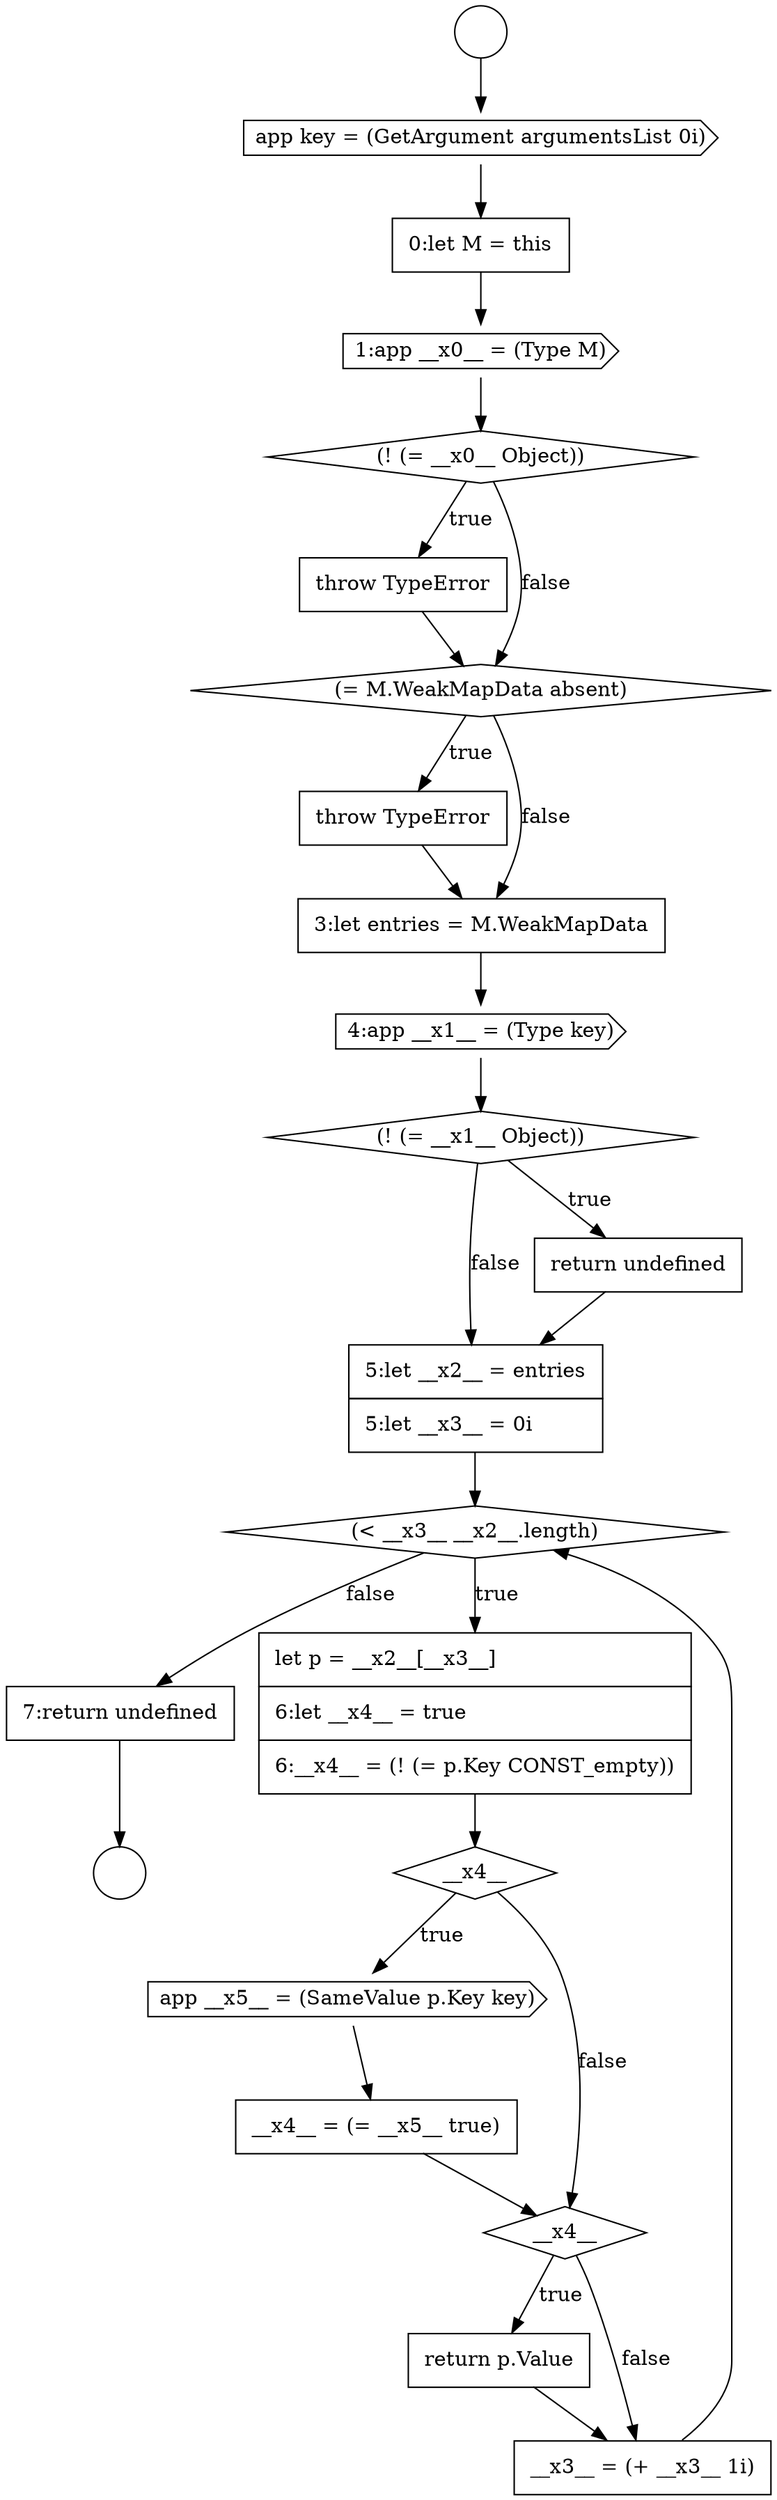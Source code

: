 digraph {
  node15239 [shape=none, margin=0, label=<<font color="black">
    <table border="0" cellborder="1" cellspacing="0" cellpadding="10">
      <tr><td align="left">0:let M = this</td></tr>
    </table>
  </font>> color="black" fillcolor="white" style=filled]
  node15254 [shape=none, margin=0, label=<<font color="black">
    <table border="0" cellborder="1" cellspacing="0" cellpadding="10">
      <tr><td align="left">__x4__ = (= __x5__ true)</td></tr>
    </table>
  </font>> color="black" fillcolor="white" style=filled]
  node15250 [shape=diamond, label=<<font color="black">(&lt; __x3__ __x2__.length)</font>> color="black" fillcolor="white" style=filled]
  node15246 [shape=cds, label=<<font color="black">4:app __x1__ = (Type key)</font>> color="black" fillcolor="white" style=filled]
  node15258 [shape=none, margin=0, label=<<font color="black">
    <table border="0" cellborder="1" cellspacing="0" cellpadding="10">
      <tr><td align="left">7:return undefined</td></tr>
    </table>
  </font>> color="black" fillcolor="white" style=filled]
  node15253 [shape=cds, label=<<font color="black">app __x5__ = (SameValue p.Key key)</font>> color="black" fillcolor="white" style=filled]
  node15249 [shape=none, margin=0, label=<<font color="black">
    <table border="0" cellborder="1" cellspacing="0" cellpadding="10">
      <tr><td align="left">5:let __x2__ = entries</td></tr>
      <tr><td align="left">5:let __x3__ = 0i</td></tr>
    </table>
  </font>> color="black" fillcolor="white" style=filled]
  node15247 [shape=diamond, label=<<font color="black">(! (= __x1__ Object))</font>> color="black" fillcolor="white" style=filled]
  node15244 [shape=none, margin=0, label=<<font color="black">
    <table border="0" cellborder="1" cellspacing="0" cellpadding="10">
      <tr><td align="left">throw TypeError</td></tr>
    </table>
  </font>> color="black" fillcolor="white" style=filled]
  node15237 [shape=circle label=" " color="black" fillcolor="white" style=filled]
  node15252 [shape=diamond, label=<<font color="black">__x4__</font>> color="black" fillcolor="white" style=filled]
  node15256 [shape=none, margin=0, label=<<font color="black">
    <table border="0" cellborder="1" cellspacing="0" cellpadding="10">
      <tr><td align="left">return p.Value</td></tr>
    </table>
  </font>> color="black" fillcolor="white" style=filled]
  node15255 [shape=diamond, label=<<font color="black">__x4__</font>> color="black" fillcolor="white" style=filled]
  node15236 [shape=circle label=" " color="black" fillcolor="white" style=filled]
  node15245 [shape=none, margin=0, label=<<font color="black">
    <table border="0" cellborder="1" cellspacing="0" cellpadding="10">
      <tr><td align="left">3:let entries = M.WeakMapData</td></tr>
    </table>
  </font>> color="black" fillcolor="white" style=filled]
  node15251 [shape=none, margin=0, label=<<font color="black">
    <table border="0" cellborder="1" cellspacing="0" cellpadding="10">
      <tr><td align="left">let p = __x2__[__x3__]</td></tr>
      <tr><td align="left">6:let __x4__ = true</td></tr>
      <tr><td align="left">6:__x4__ = (! (= p.Key CONST_empty))</td></tr>
    </table>
  </font>> color="black" fillcolor="white" style=filled]
  node15257 [shape=none, margin=0, label=<<font color="black">
    <table border="0" cellborder="1" cellspacing="0" cellpadding="10">
      <tr><td align="left">__x3__ = (+ __x3__ 1i)</td></tr>
    </table>
  </font>> color="black" fillcolor="white" style=filled]
  node15242 [shape=none, margin=0, label=<<font color="black">
    <table border="0" cellborder="1" cellspacing="0" cellpadding="10">
      <tr><td align="left">throw TypeError</td></tr>
    </table>
  </font>> color="black" fillcolor="white" style=filled]
  node15243 [shape=diamond, label=<<font color="black">(= M.WeakMapData absent)</font>> color="black" fillcolor="white" style=filled]
  node15248 [shape=none, margin=0, label=<<font color="black">
    <table border="0" cellborder="1" cellspacing="0" cellpadding="10">
      <tr><td align="left">return undefined</td></tr>
    </table>
  </font>> color="black" fillcolor="white" style=filled]
  node15238 [shape=cds, label=<<font color="black">app key = (GetArgument argumentsList 0i)</font>> color="black" fillcolor="white" style=filled]
  node15241 [shape=diamond, label=<<font color="black">(! (= __x0__ Object))</font>> color="black" fillcolor="white" style=filled]
  node15240 [shape=cds, label=<<font color="black">1:app __x0__ = (Type M)</font>> color="black" fillcolor="white" style=filled]
  node15253 -> node15254 [ color="black"]
  node15258 -> node15237 [ color="black"]
  node15255 -> node15256 [label=<<font color="black">true</font>> color="black"]
  node15255 -> node15257 [label=<<font color="black">false</font>> color="black"]
  node15241 -> node15242 [label=<<font color="black">true</font>> color="black"]
  node15241 -> node15243 [label=<<font color="black">false</font>> color="black"]
  node15236 -> node15238 [ color="black"]
  node15251 -> node15252 [ color="black"]
  node15245 -> node15246 [ color="black"]
  node15249 -> node15250 [ color="black"]
  node15254 -> node15255 [ color="black"]
  node15246 -> node15247 [ color="black"]
  node15252 -> node15253 [label=<<font color="black">true</font>> color="black"]
  node15252 -> node15255 [label=<<font color="black">false</font>> color="black"]
  node15256 -> node15257 [ color="black"]
  node15239 -> node15240 [ color="black"]
  node15240 -> node15241 [ color="black"]
  node15248 -> node15249 [ color="black"]
  node15250 -> node15251 [label=<<font color="black">true</font>> color="black"]
  node15250 -> node15258 [label=<<font color="black">false</font>> color="black"]
  node15244 -> node15245 [ color="black"]
  node15242 -> node15243 [ color="black"]
  node15247 -> node15248 [label=<<font color="black">true</font>> color="black"]
  node15247 -> node15249 [label=<<font color="black">false</font>> color="black"]
  node15257 -> node15250 [ color="black"]
  node15243 -> node15244 [label=<<font color="black">true</font>> color="black"]
  node15243 -> node15245 [label=<<font color="black">false</font>> color="black"]
  node15238 -> node15239 [ color="black"]
}
